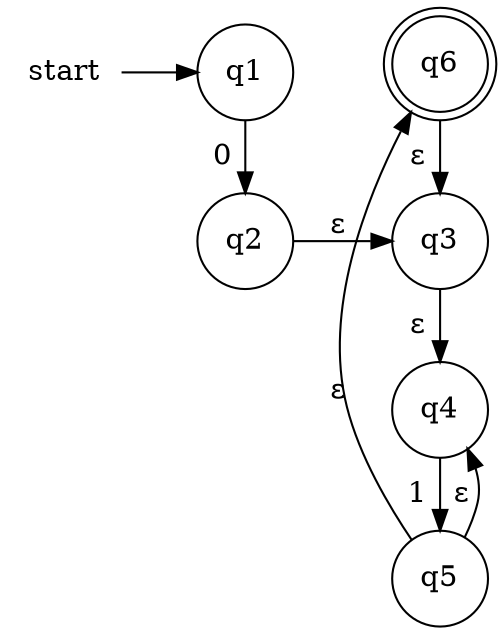 digraph G {
    rankdir = LR;
    node [shape = none];
            0 [label = "start"];
    node [shape = circle];
            1 [label = "q1"];
            2 [label = "q2"];
            3 [label = "q3"];
            4 [label = "q4"];
            5 [label = "q5"];
    node [shape = doublecircle];
            6 [label = "q6"];
    subgraph re1 {
            rank = same;
            edge[label = "0"];
            1 -> 2;
    };
    subgraph re2 {
            rank = same;
            edge[label = "&epsilon;"];
                    3 -> 4 [weight = 10];
            edge[label = "1"];
                    4 -> 5 [weight = 10];
            edge[label = "&epsilon;"];
                    5 -> 6 [weight = 10];
                    5 -> 4 [weight = 1];
                    6 -> 3 [weight = 1];
    };
    edge[color=black];
            0 -> 1
    edge[label = "&epsilon;"];
            2 -> 3;
}